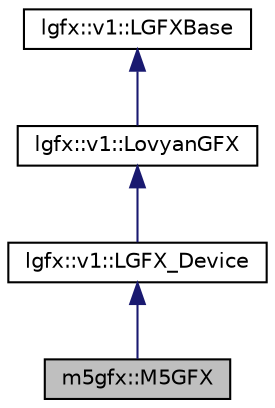 digraph "m5gfx::M5GFX"
{
 // LATEX_PDF_SIZE
  edge [fontname="Helvetica",fontsize="10",labelfontname="Helvetica",labelfontsize="10"];
  node [fontname="Helvetica",fontsize="10",shape=record];
  Node1 [label="m5gfx::M5GFX",height=0.2,width=0.4,color="black", fillcolor="grey75", style="filled", fontcolor="black",tooltip=" "];
  Node2 -> Node1 [dir="back",color="midnightblue",fontsize="10",style="solid",fontname="Helvetica"];
  Node2 [label="lgfx::v1::LGFX_Device",height=0.2,width=0.4,color="black", fillcolor="white", style="filled",URL="$classlgfx_1_1v1_1_1LGFX__Device.html",tooltip=" "];
  Node3 -> Node2 [dir="back",color="midnightblue",fontsize="10",style="solid",fontname="Helvetica"];
  Node3 [label="lgfx::v1::LovyanGFX",height=0.2,width=0.4,color="black", fillcolor="white", style="filled",URL="$classlgfx_1_1v1_1_1LovyanGFX.html",tooltip="LovyanGFX class. that depend on the include order of the environment, such as file system,..."];
  Node4 -> Node3 [dir="back",color="midnightblue",fontsize="10",style="solid",fontname="Helvetica"];
  Node4 [label="lgfx::v1::LGFXBase",height=0.2,width=0.4,color="black", fillcolor="white", style="filled",URL="$classlgfx_1_1v1_1_1LGFXBase.html",tooltip=" "];
}

